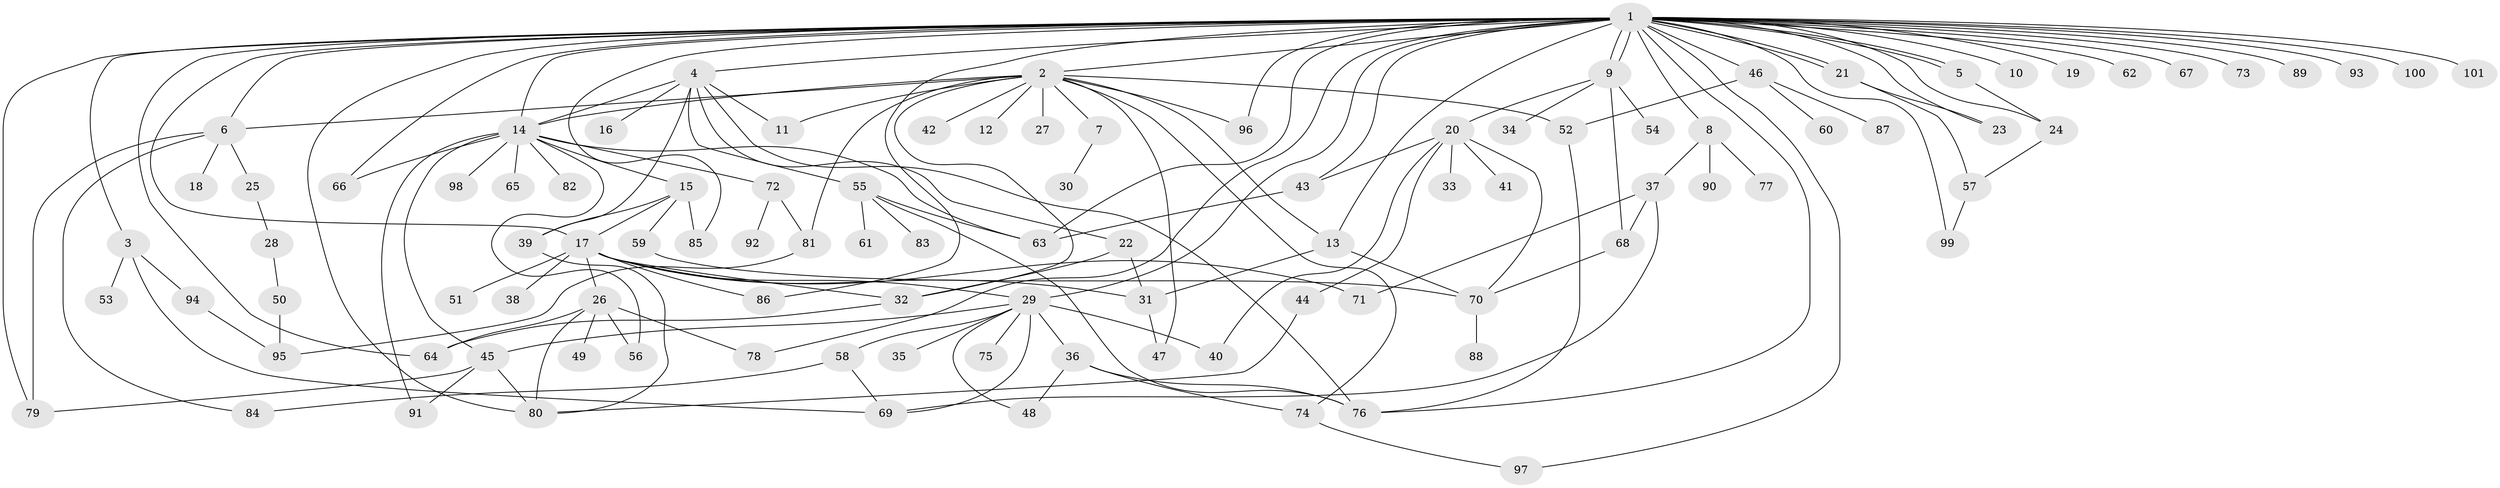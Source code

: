 // Generated by graph-tools (version 1.1) at 2025/14/03/09/25 04:14:23]
// undirected, 101 vertices, 161 edges
graph export_dot {
graph [start="1"]
  node [color=gray90,style=filled];
  1;
  2;
  3;
  4;
  5;
  6;
  7;
  8;
  9;
  10;
  11;
  12;
  13;
  14;
  15;
  16;
  17;
  18;
  19;
  20;
  21;
  22;
  23;
  24;
  25;
  26;
  27;
  28;
  29;
  30;
  31;
  32;
  33;
  34;
  35;
  36;
  37;
  38;
  39;
  40;
  41;
  42;
  43;
  44;
  45;
  46;
  47;
  48;
  49;
  50;
  51;
  52;
  53;
  54;
  55;
  56;
  57;
  58;
  59;
  60;
  61;
  62;
  63;
  64;
  65;
  66;
  67;
  68;
  69;
  70;
  71;
  72;
  73;
  74;
  75;
  76;
  77;
  78;
  79;
  80;
  81;
  82;
  83;
  84;
  85;
  86;
  87;
  88;
  89;
  90;
  91;
  92;
  93;
  94;
  95;
  96;
  97;
  98;
  99;
  100;
  101;
  1 -- 2;
  1 -- 3;
  1 -- 4;
  1 -- 5;
  1 -- 5;
  1 -- 6;
  1 -- 8;
  1 -- 9;
  1 -- 9;
  1 -- 10;
  1 -- 13;
  1 -- 14;
  1 -- 17;
  1 -- 19;
  1 -- 21;
  1 -- 21;
  1 -- 23;
  1 -- 24;
  1 -- 29;
  1 -- 43;
  1 -- 46;
  1 -- 62;
  1 -- 63;
  1 -- 64;
  1 -- 66;
  1 -- 67;
  1 -- 73;
  1 -- 76;
  1 -- 78;
  1 -- 79;
  1 -- 80;
  1 -- 85;
  1 -- 86;
  1 -- 89;
  1 -- 93;
  1 -- 96;
  1 -- 97;
  1 -- 99;
  1 -- 100;
  1 -- 101;
  2 -- 6;
  2 -- 7;
  2 -- 11;
  2 -- 12;
  2 -- 13;
  2 -- 14;
  2 -- 27;
  2 -- 32;
  2 -- 42;
  2 -- 47;
  2 -- 52;
  2 -- 74;
  2 -- 81;
  2 -- 96;
  3 -- 53;
  3 -- 69;
  3 -- 94;
  4 -- 11;
  4 -- 14;
  4 -- 16;
  4 -- 22;
  4 -- 39;
  4 -- 55;
  4 -- 76;
  5 -- 24;
  6 -- 18;
  6 -- 25;
  6 -- 79;
  6 -- 84;
  7 -- 30;
  8 -- 37;
  8 -- 77;
  8 -- 90;
  9 -- 20;
  9 -- 34;
  9 -- 54;
  9 -- 68;
  13 -- 31;
  13 -- 70;
  14 -- 15;
  14 -- 45;
  14 -- 56;
  14 -- 63;
  14 -- 65;
  14 -- 66;
  14 -- 72;
  14 -- 82;
  14 -- 91;
  14 -- 98;
  15 -- 17;
  15 -- 39;
  15 -- 59;
  15 -- 85;
  17 -- 26;
  17 -- 29;
  17 -- 31;
  17 -- 32;
  17 -- 38;
  17 -- 51;
  17 -- 71;
  17 -- 86;
  20 -- 33;
  20 -- 40;
  20 -- 41;
  20 -- 43;
  20 -- 44;
  20 -- 70;
  21 -- 23;
  21 -- 57;
  22 -- 31;
  22 -- 32;
  24 -- 57;
  25 -- 28;
  26 -- 49;
  26 -- 56;
  26 -- 64;
  26 -- 78;
  26 -- 80;
  28 -- 50;
  29 -- 35;
  29 -- 36;
  29 -- 40;
  29 -- 45;
  29 -- 48;
  29 -- 58;
  29 -- 69;
  29 -- 75;
  31 -- 47;
  32 -- 64;
  36 -- 48;
  36 -- 74;
  36 -- 76;
  37 -- 68;
  37 -- 69;
  37 -- 71;
  39 -- 80;
  43 -- 63;
  44 -- 80;
  45 -- 79;
  45 -- 80;
  45 -- 91;
  46 -- 52;
  46 -- 60;
  46 -- 87;
  50 -- 95;
  52 -- 76;
  55 -- 61;
  55 -- 63;
  55 -- 76;
  55 -- 83;
  57 -- 99;
  58 -- 69;
  58 -- 84;
  59 -- 70;
  68 -- 70;
  70 -- 88;
  72 -- 81;
  72 -- 92;
  74 -- 97;
  81 -- 95;
  94 -- 95;
}
